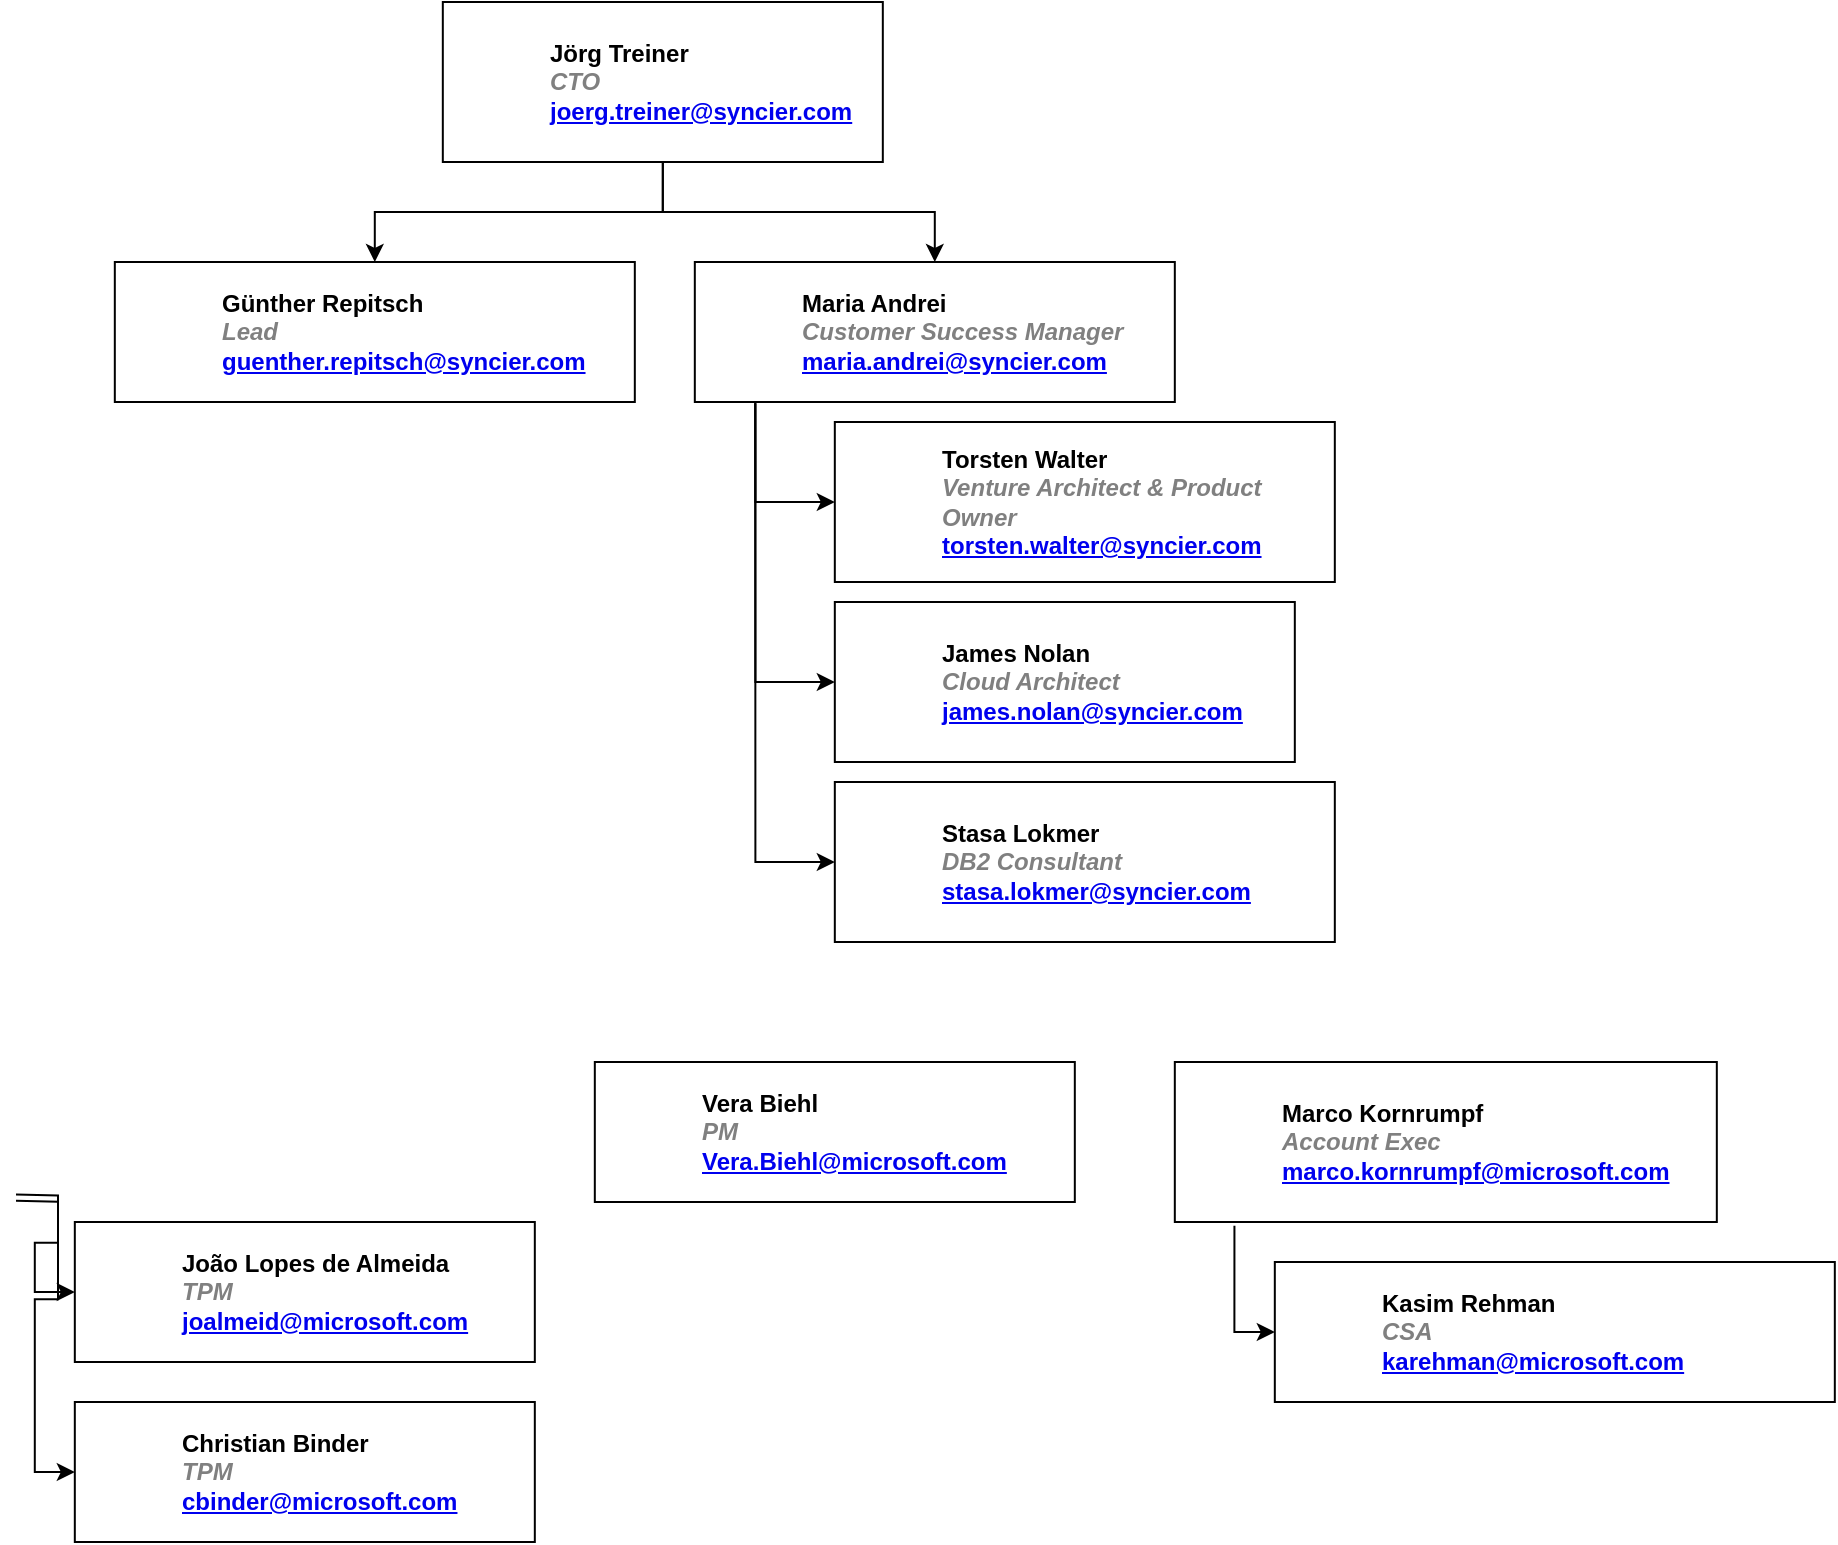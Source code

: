 <mxfile version="14.5.8" type="github">
  <diagram id="prtHgNgQTEPvFCAcTncT" name="Page-1">
    <mxGraphModel dx="1523" dy="771" grid="1" gridSize="10" guides="1" tooltips="1" connect="1" arrows="1" fold="1" page="1" pageScale="1" pageWidth="827" pageHeight="1169" math="0" shadow="0">
      <root>
        <mxCell id="0" />
        <mxCell id="1" parent="0" />
        <mxCell id="XEXGEvhh6CeXuhuqBWVr-1" style="edgeStyle=orthogonalEdgeStyle;rounded=0;orthogonalLoop=1;jettySize=auto;html=1;exitX=0.5;exitY=1;exitDx=0;exitDy=0;" edge="1" parent="1" source="XEXGEvhh6CeXuhuqBWVr-3" target="XEXGEvhh6CeXuhuqBWVr-8">
          <mxGeometry relative="1" as="geometry" />
        </mxCell>
        <mxCell id="XEXGEvhh6CeXuhuqBWVr-2" style="edgeStyle=orthogonalEdgeStyle;rounded=0;orthogonalLoop=1;jettySize=auto;html=1;exitX=0.5;exitY=1;exitDx=0;exitDy=0;" edge="1" parent="1" source="XEXGEvhh6CeXuhuqBWVr-3" target="XEXGEvhh6CeXuhuqBWVr-4">
          <mxGeometry relative="1" as="geometry" />
        </mxCell>
        <UserObject label="Jörg Treiner&lt;br&gt;&lt;i style=&quot;color: gray&quot;&gt;CTO&lt;/i&gt;&lt;br&gt;&lt;a href=&quot;mailto:me@example.com&quot;&gt;joerg.treiner@syncier.com&lt;/a&gt;" name="Jörg Treiner " position="CTO" location="Munich" email="joerg.treiner@syncier.com" placeholders="1" link="https://www.linkedin.com/in/joergtreiner" id="XEXGEvhh6CeXuhuqBWVr-3">
          <mxCell style="label;image=https://cdn3.iconfinder.com/data/icons/user-avatars-1/512/users-9-2-128.png;whiteSpace=wrap;html=1;rounded=0;glass=0;treeFolding=1;treeMoving=1;" vertex="1" parent="1">
            <mxGeometry x="293.41" y="40" width="220" height="80" as="geometry" />
          </mxCell>
        </UserObject>
        <UserObject label="Günther Repitsch&lt;br&gt;&lt;i style=&quot;color: gray&quot;&gt;Lead&lt;/i&gt;&lt;br&gt;&lt;a href=&quot;mailto:me@example.com&quot;&gt;guenther.repitsch@syncier.com&lt;/a&gt;" name="Günther Repitsch " position="Lead" location="Munich" email="guenther.repitsch@syncier.com" placeholders="1" link="https://www.linkedin.com/in/g%C3%BCnther-repitsch-474876105" id="XEXGEvhh6CeXuhuqBWVr-4">
          <mxCell style="label;image=https://cdn3.iconfinder.com/data/icons/user-avatars-1/512/users-2-128.png;whiteSpace=wrap;html=1;rounded=0;glass=0;" vertex="1" parent="1">
            <mxGeometry x="129.41" y="170" width="260" height="70" as="geometry" />
          </mxCell>
        </UserObject>
        <mxCell id="XEXGEvhh6CeXuhuqBWVr-5" style="edgeStyle=orthogonalEdgeStyle;rounded=0;orthogonalLoop=1;jettySize=auto;html=1;exitX=0.126;exitY=1;exitDx=0;exitDy=0;entryX=0;entryY=0.5;entryDx=0;entryDy=0;exitPerimeter=0;" edge="1" parent="1" source="XEXGEvhh6CeXuhuqBWVr-8" target="XEXGEvhh6CeXuhuqBWVr-9">
          <mxGeometry relative="1" as="geometry" />
        </mxCell>
        <mxCell id="XEXGEvhh6CeXuhuqBWVr-6" style="edgeStyle=orthogonalEdgeStyle;rounded=0;orthogonalLoop=1;jettySize=auto;html=1;exitX=0.126;exitY=1.012;exitDx=0;exitDy=0;entryX=0;entryY=0.5;entryDx=0;entryDy=0;exitPerimeter=0;" edge="1" parent="1" source="XEXGEvhh6CeXuhuqBWVr-8" target="XEXGEvhh6CeXuhuqBWVr-10">
          <mxGeometry relative="1" as="geometry" />
        </mxCell>
        <mxCell id="XEXGEvhh6CeXuhuqBWVr-7" style="edgeStyle=orthogonalEdgeStyle;rounded=0;orthogonalLoop=1;jettySize=auto;html=1;exitX=0.126;exitY=0.976;exitDx=0;exitDy=0;entryX=0;entryY=0.5;entryDx=0;entryDy=0;exitPerimeter=0;" edge="1" parent="1" source="XEXGEvhh6CeXuhuqBWVr-8" target="XEXGEvhh6CeXuhuqBWVr-11">
          <mxGeometry relative="1" as="geometry" />
        </mxCell>
        <UserObject label="Maria Andrei&lt;br&gt;&lt;font color=&quot;#808080&quot;&gt;&lt;i&gt;Customer Success Manager&lt;/i&gt;&lt;/font&gt;&lt;br&gt;&lt;a href=&quot;mailto:me@example.com&quot;&gt;maria.andrei@syncier.com&lt;/a&gt;" name="Maria Andrei" position="Customer Success Manager" location="Munich" email="maria.andrei@syncier.com" placeholders="1" link="https://www.linkedin.com/in/maria-andrei-117a5b34" id="XEXGEvhh6CeXuhuqBWVr-8">
          <mxCell style="label;image=https://cdn3.iconfinder.com/data/icons/user-avatars-1/512/users-3-128.png;whiteSpace=wrap;html=1;rounded=0;glass=0;treeMoving=1;treeFolding=1;" vertex="1" parent="1">
            <mxGeometry x="419.41" y="170" width="240" height="70" as="geometry" />
          </mxCell>
        </UserObject>
        <UserObject label="Torsten Walter&lt;br&gt;&lt;i style=&quot;color: gray&quot;&gt;Venture Architect &amp;amp; Product Owner&lt;/i&gt;&lt;br&gt;&lt;a href=&quot;mailto:me@example.com&quot;&gt;torsten.walter@syncier.com&lt;/a&gt;" name="Torsten Walter" position="Venture Architect &amp; Product Owner" location="Munich" email="torsten.walter@syncier.com" placeholders="1" link="https://www.linkedin.com/in/torsten-walter-4697a777" id="XEXGEvhh6CeXuhuqBWVr-9">
          <mxCell style="label;image=https://cdn3.iconfinder.com/data/icons/user-avatars-1/512/users-10-3-128.png;whiteSpace=wrap;html=1;rounded=0;glass=0;treeFolding=1;treeMoving=1;" vertex="1" parent="1">
            <mxGeometry x="489.41" y="250" width="250" height="80" as="geometry" />
          </mxCell>
        </UserObject>
        <UserObject label="James Nolan&lt;br&gt;&lt;i style=&quot;color: gray&quot;&gt;Cloud Architect&lt;/i&gt;&lt;br&gt;&lt;a href=&quot;mailto:me@example.com&quot;&gt;james.nolan@syncier.com&lt;/a&gt;" name="James Nolan" position="Cloud Architect" location="Munich" email="James Nolan" placeholders="1" link="https://www.linkedin.com/in/cloudywithachanceofdevops" id="XEXGEvhh6CeXuhuqBWVr-10">
          <mxCell style="label;image=https://cdn3.iconfinder.com/data/icons/user-avatars-1/512/users-2-128.png;whiteSpace=wrap;html=1;rounded=0;glass=0;" vertex="1" parent="1">
            <mxGeometry x="489.41" y="340" width="230" height="80" as="geometry" />
          </mxCell>
        </UserObject>
        <UserObject label="Stasa Lokmer&amp;nbsp;&lt;br&gt;&lt;font color=&quot;#808080&quot;&gt;&lt;i&gt;DB2 Consultant&lt;br&gt;&lt;/i&gt;&lt;/font&gt;&lt;a href=&quot;mailto:me@example.com&quot;&gt;stasa.lokmer@syncier.com&lt;/a&gt;" name="Stasa Lokmer" position="DB2 Consultant" location="Munich" email="stasa.lokmer@syncier.com" placeholders="1" link="https://www.linkedin.com/in/stasa-lokmer-7bb33548" id="XEXGEvhh6CeXuhuqBWVr-11">
          <mxCell style="label;image=https://cdn3.iconfinder.com/data/icons/user-avatars-1/512/users-10-3-128.png;whiteSpace=wrap;html=1;rounded=0;glass=0;treeFolding=1;treeMoving=1;" vertex="1" parent="1">
            <mxGeometry x="489.41" y="430" width="250" height="80" as="geometry" />
          </mxCell>
        </UserObject>
        <UserObject label="João Lopes de Almeida&lt;br&gt;&lt;i style=&quot;color: gray&quot;&gt;TPM&lt;/i&gt;&lt;br&gt;&lt;a href=&quot;mailto:me@example.com&quot;&gt;joalmeid@microsoft.com&lt;/a&gt;" name="James Nolan" position="Cloud Architect" location="Munich" email="James Nolan" placeholders="1" link="https://www.linkedin.com/in/cloudywithachanceofdevops" id="XEXGEvhh6CeXuhuqBWVr-12">
          <mxCell style="label;image=https://cdn3.iconfinder.com/data/icons/user-avatars-1/512/users-2-128.png;whiteSpace=wrap;html=1;rounded=0;glass=0;" vertex="1" parent="1">
            <mxGeometry x="109.41" y="650" width="230" height="70" as="geometry" />
          </mxCell>
        </UserObject>
        <UserObject label="Vera Biehl&lt;br&gt;&lt;font color=&quot;#808080&quot;&gt;&lt;i&gt;PM&lt;/i&gt;&lt;/font&gt;&lt;br&gt;&lt;a href=&quot;mailto:me@example.com&quot;&gt;Vera.Biehl@microsoft.com&lt;/a&gt;" name="Maria Andrei" position="Customer Success Manager" location="Munich" email="maria.andrei@syncier.com" placeholders="1" link="https://www.linkedin.com/in/maria-andrei-117a5b34" id="XEXGEvhh6CeXuhuqBWVr-13">
          <mxCell style="label;image=https://cdn3.iconfinder.com/data/icons/user-avatars-1/512/users-3-128.png;whiteSpace=wrap;html=1;rounded=0;glass=0;treeMoving=1;treeFolding=1;" vertex="1" parent="1">
            <mxGeometry x="369.41" y="570" width="240" height="70" as="geometry" />
          </mxCell>
        </UserObject>
        <UserObject label="Kasim Rehman&lt;br&gt;&lt;i style=&quot;color: rgb(128 , 128 , 128)&quot;&gt;CSA&lt;/i&gt;&lt;br&gt;&lt;a href=&quot;mailto:me@example.com&quot;&gt;karehman@microsoft.com&lt;/a&gt;" name="Torsten Walter" position="Venture Architect &amp; Product Owner" location="Munich" email="torsten.walter@syncier.com" placeholders="1" link="https://www.linkedin.com/in/torsten-walter-4697a777" id="XEXGEvhh6CeXuhuqBWVr-14">
          <mxCell style="label;image=https://cdn3.iconfinder.com/data/icons/user-avatars-1/512/users-10-3-128.png;whiteSpace=wrap;html=1;rounded=0;glass=0;treeFolding=1;treeMoving=1;" vertex="1" parent="1">
            <mxGeometry x="709.41" y="670" width="280" height="70" as="geometry" />
          </mxCell>
        </UserObject>
        <mxCell id="XEXGEvhh6CeXuhuqBWVr-15" style="edgeStyle=orthogonalEdgeStyle;rounded=0;orthogonalLoop=1;jettySize=auto;html=1;exitX=0.133;exitY=0.991;exitDx=0;exitDy=0;entryX=0;entryY=0.5;entryDx=0;entryDy=0;exitPerimeter=0;" edge="1" parent="1" target="XEXGEvhh6CeXuhuqBWVr-12">
          <mxGeometry relative="1" as="geometry">
            <mxPoint x="80.0" y="639.37" as="sourcePoint" />
          </mxGeometry>
        </mxCell>
        <mxCell id="XEXGEvhh6CeXuhuqBWVr-16" style="edgeStyle=orthogonalEdgeStyle;rounded=0;orthogonalLoop=1;jettySize=auto;html=1;exitX=0.133;exitY=0.946;exitDx=0;exitDy=0;entryX=0;entryY=0.5;entryDx=0;entryDy=0;exitPerimeter=0;" edge="1" parent="1" target="XEXGEvhh6CeXuhuqBWVr-17">
          <mxGeometry relative="1" as="geometry">
            <mxPoint x="80.0" y="636.22" as="sourcePoint" />
          </mxGeometry>
        </mxCell>
        <UserObject label="Christian Binder&lt;br&gt;&lt;i style=&quot;color: gray&quot;&gt;TPM&lt;/i&gt;&lt;br&gt;&lt;a href=&quot;mailto:me@example.com&quot;&gt;cbinder@microsoft.com&lt;/a&gt;" name="James Nolan" position="Cloud Architect" location="Munich" email="James Nolan" placeholders="1" link="https://www.linkedin.com/in/cloudywithachanceofdevops" id="XEXGEvhh6CeXuhuqBWVr-17">
          <mxCell style="label;image=https://cdn3.iconfinder.com/data/icons/user-avatars-1/512/users-2-128.png;whiteSpace=wrap;html=1;rounded=0;glass=0;" vertex="1" parent="1">
            <mxGeometry x="109.41" y="740" width="230" height="70" as="geometry" />
          </mxCell>
        </UserObject>
        <mxCell id="XEXGEvhh6CeXuhuqBWVr-18" style="edgeStyle=orthogonalEdgeStyle;rounded=0;orthogonalLoop=1;jettySize=auto;html=1;exitX=0.11;exitY=1.023;exitDx=0;exitDy=0;entryX=0;entryY=0.5;entryDx=0;entryDy=0;exitPerimeter=0;" edge="1" parent="1" source="XEXGEvhh6CeXuhuqBWVr-19" target="XEXGEvhh6CeXuhuqBWVr-14">
          <mxGeometry relative="1" as="geometry" />
        </mxCell>
        <UserObject label="Marco Kornrumpf&lt;br&gt;&lt;i style=&quot;color: rgb(128 , 128 , 128)&quot;&gt;Account Exec&lt;/i&gt;&lt;br&gt;&lt;a href=&quot;mailto:me@example.com&quot;&gt;marco.kornrumpf@microsoft.com&lt;/a&gt;" name="Jörg Treiner " position="CTO" location="Munich" email="joerg.treiner@syncier.com" placeholders="1" link="https://www.linkedin.com/in/joergtreiner" id="XEXGEvhh6CeXuhuqBWVr-19">
          <mxCell style="label;image=https://cdn3.iconfinder.com/data/icons/user-avatars-1/512/users-9-2-128.png;whiteSpace=wrap;html=1;rounded=0;glass=0;treeFolding=1;treeMoving=1;" vertex="1" parent="1">
            <mxGeometry x="659.41" y="570" width="271" height="80" as="geometry" />
          </mxCell>
        </UserObject>
      </root>
    </mxGraphModel>
  </diagram>
</mxfile>
